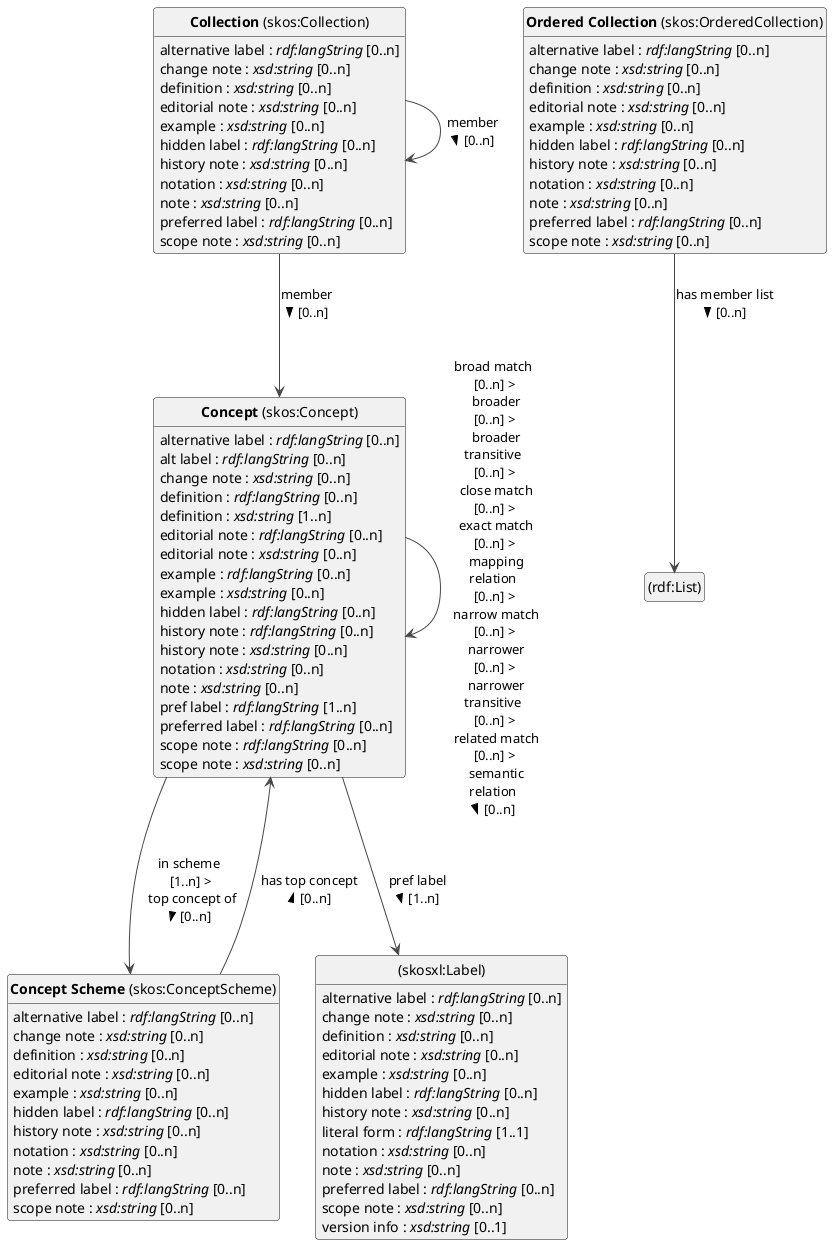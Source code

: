 @startuml
!theme vibrant
skinparam classFontSize 14
!define LIGHTORANGE
skinparam componentStyle uml2
skinparam wrapMessageWidth 100
' skinparam ArrowColor #Maroon
' Remove shadows
skinparam shadowing false
'skinparam linetype polyline
skinparam ArrowMessageAlignment left


class "<b>Collection</b> (skos:Collection)" as skos_Collection [[#skos%3ACollection]]
class "<b>Ordered Collection</b> (skos:OrderedCollection)" as skos_OrderedCollection [[#skos%3AOrderedCollection]]
class "<b>Concept</b> (skos:Concept)" as skos_Concept [[#skos%3AConcept]]
class "<b>Concept Scheme</b> (skos:ConceptScheme)" as skos_ConceptScheme [[#skos%3AConceptScheme]]
class "(skosxl:Label)" as skosxl_Label [[#skosxl%3ALabel]]
class "(rdf:List)" as rdf_List [[#rdf%3AList]]


skos_Collection : alternative label : <i>rdf:langString</i> [0..n]
skos_Collection : change note : <i>xsd:string</i> [0..n]
skos_Collection : definition : <i>xsd:string</i> [0..n]
skos_Collection : editorial note : <i>xsd:string</i> [0..n]
skos_Collection : example : <i>xsd:string</i> [0..n]
skos_Collection : hidden label : <i>rdf:langString</i> [0..n]
skos_Collection : history note : <i>xsd:string</i> [0..n]
skos_Collection : notation : <i>xsd:string</i> [0..n]
skos_Collection : note : <i>xsd:string</i> [0..n]
skos_Collection : preferred label : <i>rdf:langString</i> [0..n]
skos_Collection : scope note : <i>xsd:string</i> [0..n]

skos_Collection --> skos_Collection : member \n [0..n] >
skos_Collection --> skos_Concept : member \n [0..n] >



skos_OrderedCollection : alternative label : <i>rdf:langString</i> [0..n]
skos_OrderedCollection : change note : <i>xsd:string</i> [0..n]
skos_OrderedCollection : definition : <i>xsd:string</i> [0..n]
skos_OrderedCollection : editorial note : <i>xsd:string</i> [0..n]
skos_OrderedCollection : example : <i>xsd:string</i> [0..n]
skos_OrderedCollection : hidden label : <i>rdf:langString</i> [0..n]
skos_OrderedCollection : history note : <i>xsd:string</i> [0..n]
skos_OrderedCollection : notation : <i>xsd:string</i> [0..n]
skos_OrderedCollection : note : <i>xsd:string</i> [0..n]
skos_OrderedCollection : preferred label : <i>rdf:langString</i> [0..n]
skos_OrderedCollection : scope note : <i>xsd:string</i> [0..n]

skos_OrderedCollection --> rdf_List : has member list \n [0..n] >



skos_Concept : alternative label : <i>rdf:langString</i> [0..n]
skos_Concept : alt label : <i>rdf:langString</i> [0..n]
skos_Concept : change note : <i>xsd:string</i> [0..n]
skos_Concept : definition : <i>rdf:langString</i> [0..n]
skos_Concept : definition : <i>xsd:string</i> [1..n]
skos_Concept : editorial note : <i>rdf:langString</i> [0..n]
skos_Concept : editorial note : <i>xsd:string</i> [0..n]
skos_Concept : example : <i>rdf:langString</i> [0..n]
skos_Concept : example : <i>xsd:string</i> [0..n]
skos_Concept : hidden label : <i>rdf:langString</i> [0..n]
skos_Concept : history note : <i>rdf:langString</i> [0..n]
skos_Concept : history note : <i>xsd:string</i> [0..n]
skos_Concept : notation : <i>xsd:string</i> [0..n]
skos_Concept : note : <i>xsd:string</i> [0..n]
skos_Concept : pref label : <i>rdf:langString</i> [1..n]
skos_Concept : preferred label : <i>rdf:langString</i> [0..n]
skos_Concept : scope note : <i>rdf:langString</i> [0..n]
skos_Concept : scope note : <i>xsd:string</i> [0..n]

skos_Concept --> skos_Concept : broad match \n [0..n] > \n  broader \n [0..n] > \n  broader transitive \n [0..n] > \n  close match \n [0..n] > \n  exact match \n [0..n] > \n  mapping relation \n [0..n] > \n  narrow match \n [0..n] > \n  narrower \n [0..n] > \n  narrower transitive \n [0..n] > \n  related match \n [0..n] > \n  semantic relation \n [0..n] >
skos_Concept --> skos_ConceptScheme : in scheme \n [1..n] > \n  top concept of \n [0..n] >
skos_Concept --> skosxl_Label : pref label \n [1..n] >



skos_ConceptScheme : alternative label : <i>rdf:langString</i> [0..n]
skos_ConceptScheme : change note : <i>xsd:string</i> [0..n]
skos_ConceptScheme : definition : <i>xsd:string</i> [0..n]
skos_ConceptScheme : editorial note : <i>xsd:string</i> [0..n]
skos_ConceptScheme : example : <i>xsd:string</i> [0..n]
skos_ConceptScheme : hidden label : <i>rdf:langString</i> [0..n]
skos_ConceptScheme : history note : <i>xsd:string</i> [0..n]
skos_ConceptScheme : notation : <i>xsd:string</i> [0..n]
skos_ConceptScheme : note : <i>xsd:string</i> [0..n]
skos_ConceptScheme : preferred label : <i>rdf:langString</i> [0..n]
skos_ConceptScheme : scope note : <i>xsd:string</i> [0..n]

skos_ConceptScheme --> skos_Concept : has top concept \n [0..n] >



skosxl_Label : alternative label : <i>rdf:langString</i> [0..n]
skosxl_Label : change note : <i>xsd:string</i> [0..n]
skosxl_Label : definition : <i>xsd:string</i> [0..n]
skosxl_Label : editorial note : <i>xsd:string</i> [0..n]
skosxl_Label : example : <i>xsd:string</i> [0..n]
skosxl_Label : hidden label : <i>rdf:langString</i> [0..n]
skosxl_Label : history note : <i>xsd:string</i> [0..n]
skosxl_Label : literal form : <i>rdf:langString</i> [1..1]
skosxl_Label : notation : <i>xsd:string</i> [0..n]
skosxl_Label : note : <i>xsd:string</i> [0..n]
skosxl_Label : preferred label : <i>rdf:langString</i> [0..n]
skosxl_Label : scope note : <i>xsd:string</i> [0..n]
skosxl_Label : version info : <i>xsd:string</i> [0..1]






hide circle
hide methods
hide empty members
@enduml


